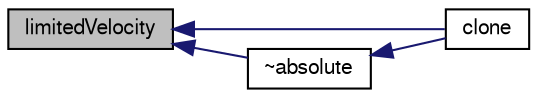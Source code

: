 digraph "limitedVelocity"
{
  bgcolor="transparent";
  edge [fontname="FreeSans",fontsize="10",labelfontname="FreeSans",labelfontsize="10"];
  node [fontname="FreeSans",fontsize="10",shape=record];
  rankdir="LR";
  Node29 [label="limitedVelocity",height=0.2,width=0.4,color="black", fillcolor="grey75", style="filled", fontcolor="black"];
  Node29 -> Node30 [dir="back",color="midnightblue",fontsize="10",style="solid",fontname="FreeSans"];
  Node30 [label="clone",height=0.2,width=0.4,color="black",URL="$a24218.html#abcfce13ed2d3122791b16399a1ad451a",tooltip="Construct and return a clone. "];
  Node29 -> Node31 [dir="back",color="midnightblue",fontsize="10",style="solid",fontname="FreeSans"];
  Node31 [label="~absolute",height=0.2,width=0.4,color="black",URL="$a24218.html#afda847539d66bba0b1134a693f5c554d",tooltip="Destructor. "];
  Node31 -> Node30 [dir="back",color="midnightblue",fontsize="10",style="solid",fontname="FreeSans"];
}
